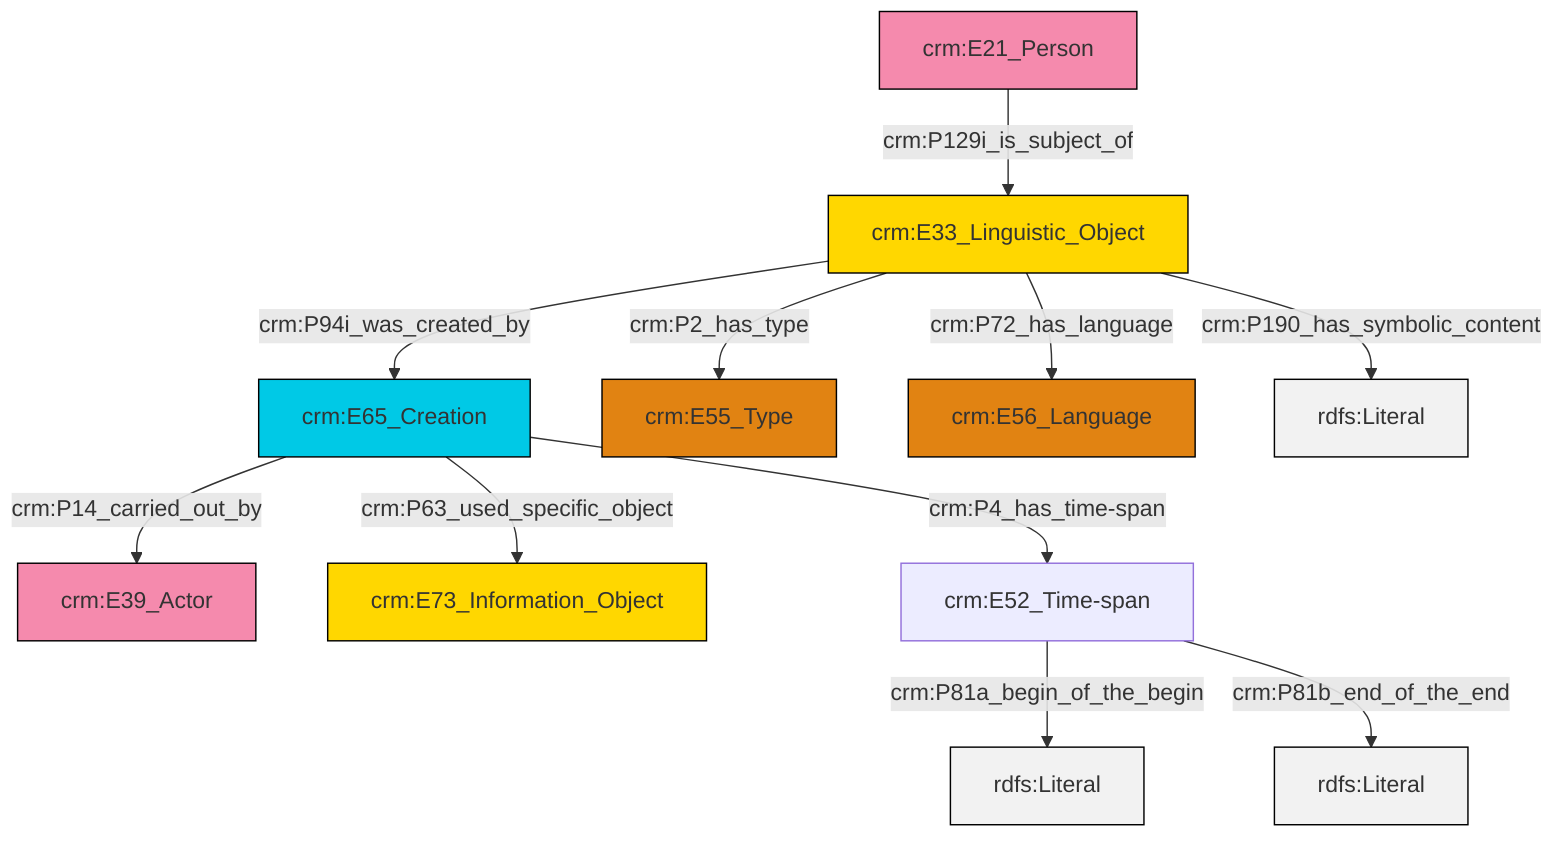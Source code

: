 graph TD
classDef Literal fill:#f2f2f2,stroke:#000000;
classDef CRM_Entity fill:#FFFFFF,stroke:#000000;
classDef Temporal_Entity fill:#00C9E6, stroke:#000000;
classDef Type fill:#E18312, stroke:#000000;
classDef Time-Span fill:#2C9C91, stroke:#000000;
classDef Appellation fill:#FFEB7F, stroke:#000000;
classDef Place fill:#008836, stroke:#000000;
classDef Persistent_Item fill:#B266B2, stroke:#000000;
classDef Conceptual_Object fill:#FFD700, stroke:#000000;
classDef Physical_Thing fill:#D2B48C, stroke:#000000;
classDef Actor fill:#f58aad, stroke:#000000;
classDef PC_Classes fill:#4ce600, stroke:#000000;
classDef Multi fill:#cccccc,stroke:#000000;

2["crm:E33_Linguistic_Object"]:::Conceptual_Object -->|crm:P94i_was_created_by| 3["crm:E65_Creation"]:::Temporal_Entity
9["crm:E52_Time-span"]:::Default -->|crm:P81a_begin_of_the_begin| 10[rdfs:Literal]:::Literal
2["crm:E33_Linguistic_Object"]:::Conceptual_Object -->|crm:P190_has_symbolic_content| 16[rdfs:Literal]:::Literal
9["crm:E52_Time-span"]:::Default -->|crm:P81b_end_of_the_end| 18[rdfs:Literal]:::Literal
2["crm:E33_Linguistic_Object"]:::Conceptual_Object -->|crm:P72_has_language| 13["crm:E56_Language"]:::Type
3["crm:E65_Creation"]:::Temporal_Entity -->|crm:P14_carried_out_by| 0["crm:E39_Actor"]:::Actor
11["crm:E21_Person"]:::Actor -->|crm:P129i_is_subject_of| 2["crm:E33_Linguistic_Object"]:::Conceptual_Object
2["crm:E33_Linguistic_Object"]:::Conceptual_Object -->|crm:P2_has_type| 7["crm:E55_Type"]:::Type
3["crm:E65_Creation"]:::Temporal_Entity -->|crm:P63_used_specific_object| 5["crm:E73_Information_Object"]:::Conceptual_Object
3["crm:E65_Creation"]:::Temporal_Entity -->|crm:P4_has_time-span| 9["crm:E52_Time-span"]:::Default